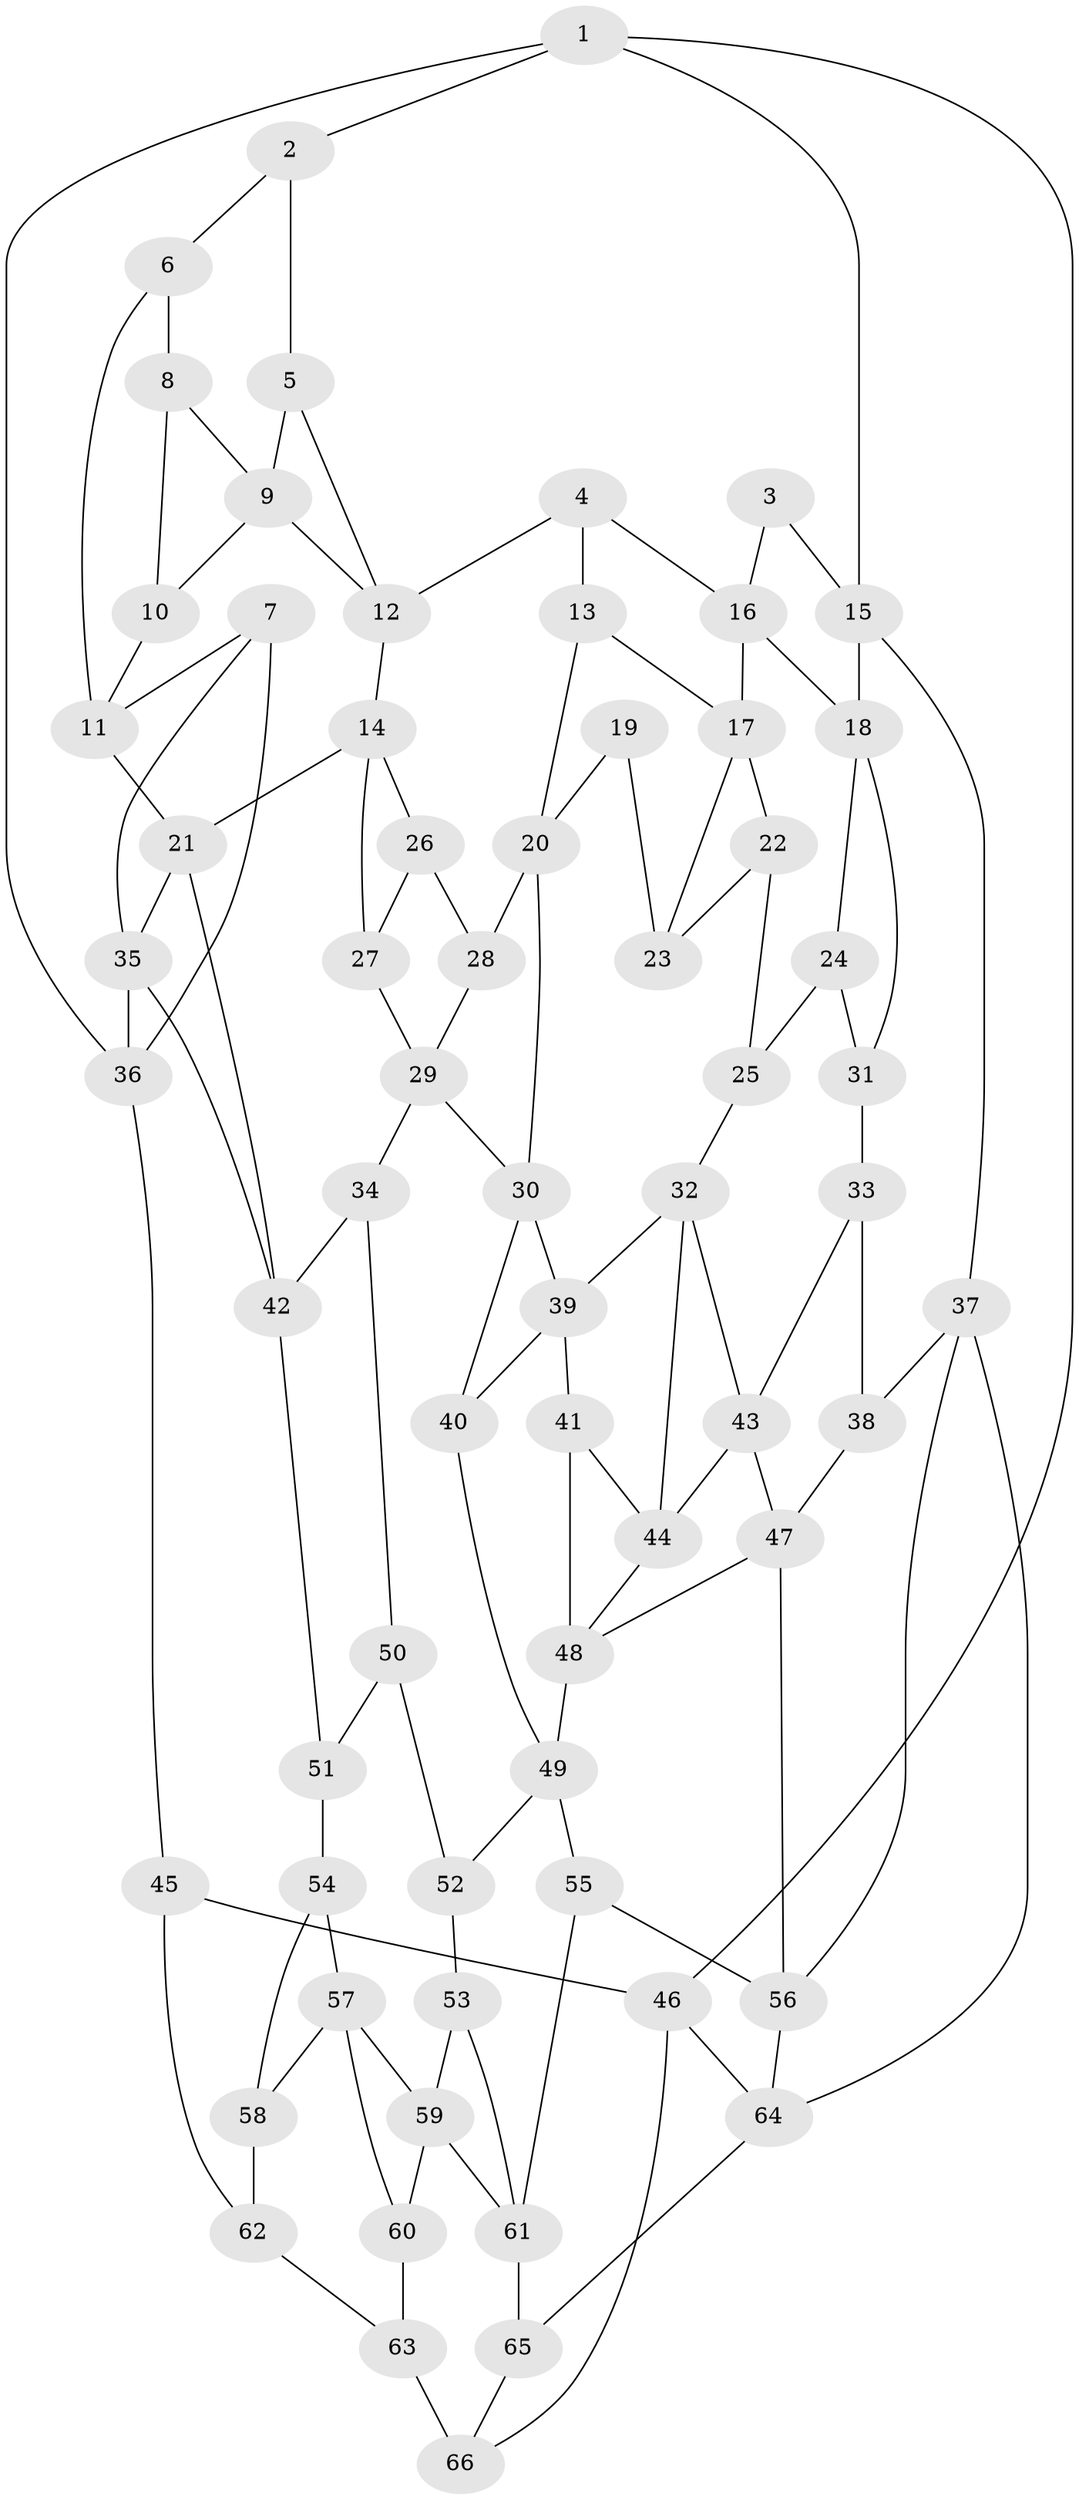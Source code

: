 // original degree distribution, {3: 0.01834862385321101, 6: 0.22018348623853212, 5: 0.5137614678899083, 4: 0.24770642201834864}
// Generated by graph-tools (version 1.1) at 2025/38/03/04/25 23:38:37]
// undirected, 66 vertices, 113 edges
graph export_dot {
  node [color=gray90,style=filled];
  1;
  2;
  3;
  4;
  5;
  6;
  7;
  8;
  9;
  10;
  11;
  12;
  13;
  14;
  15;
  16;
  17;
  18;
  19;
  20;
  21;
  22;
  23;
  24;
  25;
  26;
  27;
  28;
  29;
  30;
  31;
  32;
  33;
  34;
  35;
  36;
  37;
  38;
  39;
  40;
  41;
  42;
  43;
  44;
  45;
  46;
  47;
  48;
  49;
  50;
  51;
  52;
  53;
  54;
  55;
  56;
  57;
  58;
  59;
  60;
  61;
  62;
  63;
  64;
  65;
  66;
  1 -- 2 [weight=1.0];
  1 -- 15 [weight=1.0];
  1 -- 36 [weight=1.0];
  1 -- 46 [weight=1.0];
  2 -- 5 [weight=1.0];
  2 -- 6 [weight=1.0];
  3 -- 15 [weight=2.0];
  3 -- 16 [weight=1.0];
  4 -- 12 [weight=1.0];
  4 -- 13 [weight=2.0];
  4 -- 16 [weight=1.0];
  5 -- 9 [weight=1.0];
  5 -- 12 [weight=1.0];
  6 -- 8 [weight=2.0];
  6 -- 11 [weight=1.0];
  7 -- 11 [weight=1.0];
  7 -- 35 [weight=1.0];
  7 -- 36 [weight=1.0];
  8 -- 9 [weight=1.0];
  8 -- 10 [weight=1.0];
  9 -- 10 [weight=1.0];
  9 -- 12 [weight=1.0];
  10 -- 11 [weight=1.0];
  11 -- 21 [weight=1.0];
  12 -- 14 [weight=1.0];
  13 -- 17 [weight=1.0];
  13 -- 20 [weight=1.0];
  14 -- 21 [weight=1.0];
  14 -- 26 [weight=1.0];
  14 -- 27 [weight=1.0];
  15 -- 18 [weight=1.0];
  15 -- 37 [weight=1.0];
  16 -- 17 [weight=1.0];
  16 -- 18 [weight=1.0];
  17 -- 22 [weight=1.0];
  17 -- 23 [weight=1.0];
  18 -- 24 [weight=1.0];
  18 -- 31 [weight=1.0];
  19 -- 20 [weight=1.0];
  19 -- 23 [weight=2.0];
  20 -- 28 [weight=1.0];
  20 -- 30 [weight=1.0];
  21 -- 35 [weight=1.0];
  21 -- 42 [weight=1.0];
  22 -- 23 [weight=1.0];
  22 -- 25 [weight=1.0];
  24 -- 25 [weight=1.0];
  24 -- 31 [weight=1.0];
  25 -- 32 [weight=1.0];
  26 -- 27 [weight=1.0];
  26 -- 28 [weight=2.0];
  27 -- 29 [weight=1.0];
  28 -- 29 [weight=1.0];
  29 -- 30 [weight=1.0];
  29 -- 34 [weight=1.0];
  30 -- 39 [weight=1.0];
  30 -- 40 [weight=1.0];
  31 -- 33 [weight=2.0];
  32 -- 39 [weight=1.0];
  32 -- 43 [weight=1.0];
  32 -- 44 [weight=1.0];
  33 -- 38 [weight=1.0];
  33 -- 43 [weight=1.0];
  34 -- 42 [weight=1.0];
  34 -- 50 [weight=1.0];
  35 -- 36 [weight=1.0];
  35 -- 42 [weight=1.0];
  36 -- 45 [weight=1.0];
  37 -- 38 [weight=1.0];
  37 -- 56 [weight=1.0];
  37 -- 64 [weight=1.0];
  38 -- 47 [weight=1.0];
  39 -- 40 [weight=1.0];
  39 -- 41 [weight=1.0];
  40 -- 49 [weight=1.0];
  41 -- 44 [weight=1.0];
  41 -- 48 [weight=1.0];
  42 -- 51 [weight=1.0];
  43 -- 44 [weight=1.0];
  43 -- 47 [weight=1.0];
  44 -- 48 [weight=1.0];
  45 -- 46 [weight=1.0];
  45 -- 62 [weight=1.0];
  46 -- 64 [weight=1.0];
  46 -- 66 [weight=1.0];
  47 -- 48 [weight=1.0];
  47 -- 56 [weight=1.0];
  48 -- 49 [weight=1.0];
  49 -- 52 [weight=1.0];
  49 -- 55 [weight=1.0];
  50 -- 51 [weight=1.0];
  50 -- 52 [weight=2.0];
  51 -- 54 [weight=1.0];
  52 -- 53 [weight=1.0];
  53 -- 59 [weight=1.0];
  53 -- 61 [weight=1.0];
  54 -- 57 [weight=1.0];
  54 -- 58 [weight=1.0];
  55 -- 56 [weight=1.0];
  55 -- 61 [weight=1.0];
  56 -- 64 [weight=1.0];
  57 -- 58 [weight=1.0];
  57 -- 59 [weight=1.0];
  57 -- 60 [weight=1.0];
  58 -- 62 [weight=2.0];
  59 -- 60 [weight=1.0];
  59 -- 61 [weight=1.0];
  60 -- 63 [weight=1.0];
  61 -- 65 [weight=1.0];
  62 -- 63 [weight=1.0];
  63 -- 66 [weight=2.0];
  64 -- 65 [weight=1.0];
  65 -- 66 [weight=1.0];
}
